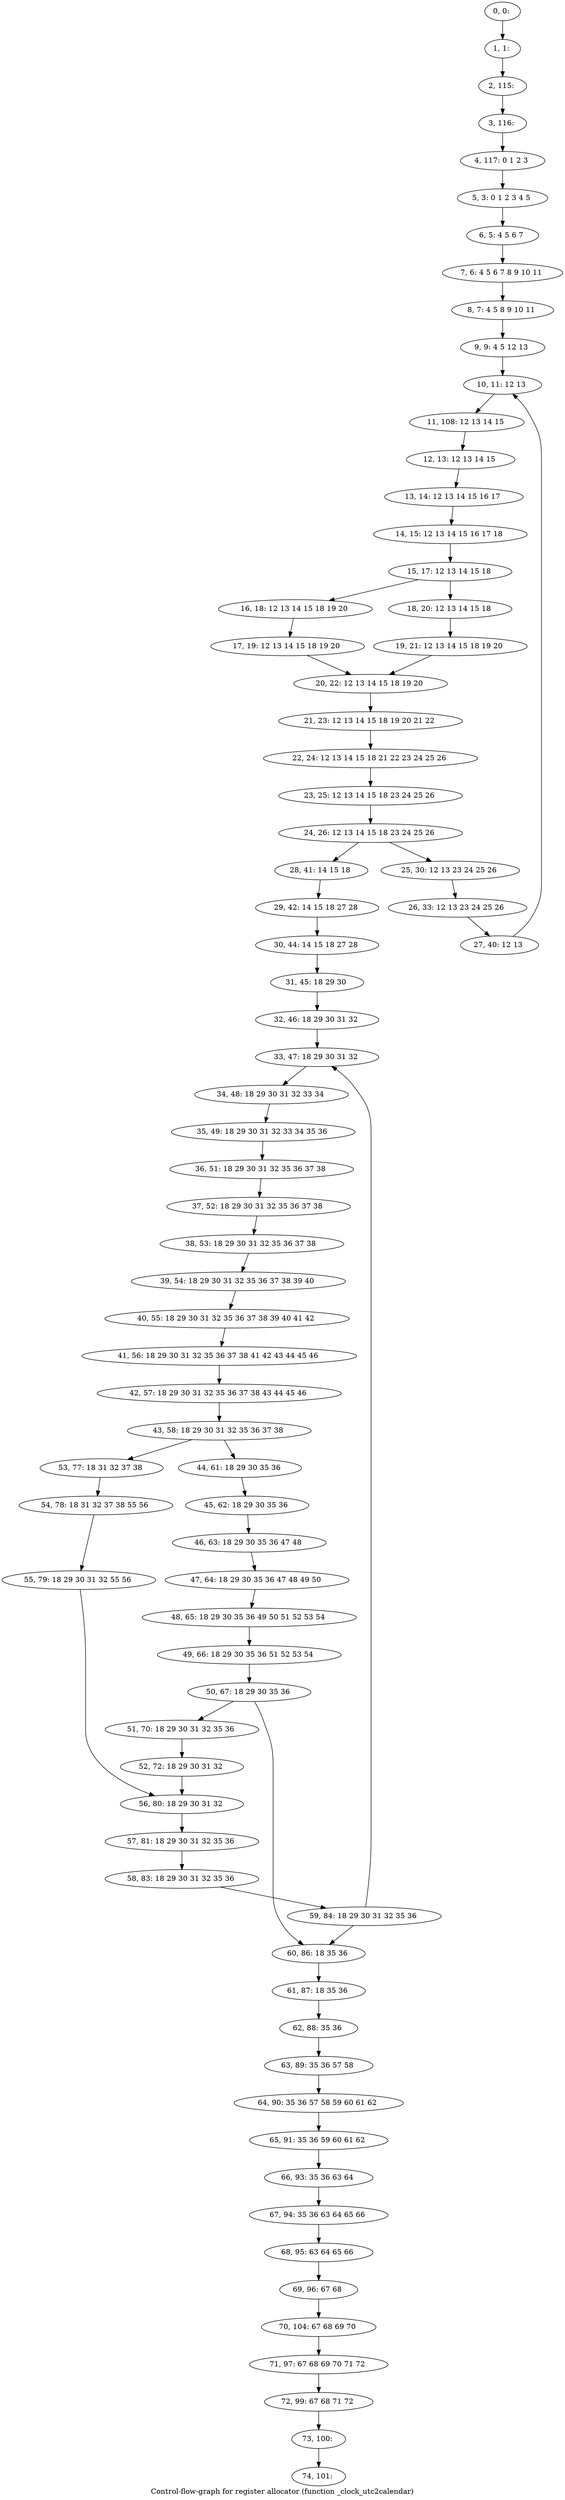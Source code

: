 digraph G {
graph [label="Control-flow-graph for register allocator (function _clock_utc2calendar)"]
0[label="0, 0: "];
1[label="1, 1: "];
2[label="2, 115: "];
3[label="3, 116: "];
4[label="4, 117: 0 1 2 3 "];
5[label="5, 3: 0 1 2 3 4 5 "];
6[label="6, 5: 4 5 6 7 "];
7[label="7, 6: 4 5 6 7 8 9 10 11 "];
8[label="8, 7: 4 5 8 9 10 11 "];
9[label="9, 9: 4 5 12 13 "];
10[label="10, 11: 12 13 "];
11[label="11, 108: 12 13 14 15 "];
12[label="12, 13: 12 13 14 15 "];
13[label="13, 14: 12 13 14 15 16 17 "];
14[label="14, 15: 12 13 14 15 16 17 18 "];
15[label="15, 17: 12 13 14 15 18 "];
16[label="16, 18: 12 13 14 15 18 19 20 "];
17[label="17, 19: 12 13 14 15 18 19 20 "];
18[label="18, 20: 12 13 14 15 18 "];
19[label="19, 21: 12 13 14 15 18 19 20 "];
20[label="20, 22: 12 13 14 15 18 19 20 "];
21[label="21, 23: 12 13 14 15 18 19 20 21 22 "];
22[label="22, 24: 12 13 14 15 18 21 22 23 24 25 26 "];
23[label="23, 25: 12 13 14 15 18 23 24 25 26 "];
24[label="24, 26: 12 13 14 15 18 23 24 25 26 "];
25[label="25, 30: 12 13 23 24 25 26 "];
26[label="26, 33: 12 13 23 24 25 26 "];
27[label="27, 40: 12 13 "];
28[label="28, 41: 14 15 18 "];
29[label="29, 42: 14 15 18 27 28 "];
30[label="30, 44: 14 15 18 27 28 "];
31[label="31, 45: 18 29 30 "];
32[label="32, 46: 18 29 30 31 32 "];
33[label="33, 47: 18 29 30 31 32 "];
34[label="34, 48: 18 29 30 31 32 33 34 "];
35[label="35, 49: 18 29 30 31 32 33 34 35 36 "];
36[label="36, 51: 18 29 30 31 32 35 36 37 38 "];
37[label="37, 52: 18 29 30 31 32 35 36 37 38 "];
38[label="38, 53: 18 29 30 31 32 35 36 37 38 "];
39[label="39, 54: 18 29 30 31 32 35 36 37 38 39 40 "];
40[label="40, 55: 18 29 30 31 32 35 36 37 38 39 40 41 42 "];
41[label="41, 56: 18 29 30 31 32 35 36 37 38 41 42 43 44 45 46 "];
42[label="42, 57: 18 29 30 31 32 35 36 37 38 43 44 45 46 "];
43[label="43, 58: 18 29 30 31 32 35 36 37 38 "];
44[label="44, 61: 18 29 30 35 36 "];
45[label="45, 62: 18 29 30 35 36 "];
46[label="46, 63: 18 29 30 35 36 47 48 "];
47[label="47, 64: 18 29 30 35 36 47 48 49 50 "];
48[label="48, 65: 18 29 30 35 36 49 50 51 52 53 54 "];
49[label="49, 66: 18 29 30 35 36 51 52 53 54 "];
50[label="50, 67: 18 29 30 35 36 "];
51[label="51, 70: 18 29 30 31 32 35 36 "];
52[label="52, 72: 18 29 30 31 32 "];
53[label="53, 77: 18 31 32 37 38 "];
54[label="54, 78: 18 31 32 37 38 55 56 "];
55[label="55, 79: 18 29 30 31 32 55 56 "];
56[label="56, 80: 18 29 30 31 32 "];
57[label="57, 81: 18 29 30 31 32 35 36 "];
58[label="58, 83: 18 29 30 31 32 35 36 "];
59[label="59, 84: 18 29 30 31 32 35 36 "];
60[label="60, 86: 18 35 36 "];
61[label="61, 87: 18 35 36 "];
62[label="62, 88: 35 36 "];
63[label="63, 89: 35 36 57 58 "];
64[label="64, 90: 35 36 57 58 59 60 61 62 "];
65[label="65, 91: 35 36 59 60 61 62 "];
66[label="66, 93: 35 36 63 64 "];
67[label="67, 94: 35 36 63 64 65 66 "];
68[label="68, 95: 63 64 65 66 "];
69[label="69, 96: 67 68 "];
70[label="70, 104: 67 68 69 70 "];
71[label="71, 97: 67 68 69 70 71 72 "];
72[label="72, 99: 67 68 71 72 "];
73[label="73, 100: "];
74[label="74, 101: "];
0->1 ;
1->2 ;
2->3 ;
3->4 ;
4->5 ;
5->6 ;
6->7 ;
7->8 ;
8->9 ;
9->10 ;
10->11 ;
11->12 ;
12->13 ;
13->14 ;
14->15 ;
15->16 ;
15->18 ;
16->17 ;
17->20 ;
18->19 ;
19->20 ;
20->21 ;
21->22 ;
22->23 ;
23->24 ;
24->25 ;
24->28 ;
25->26 ;
26->27 ;
27->10 ;
28->29 ;
29->30 ;
30->31 ;
31->32 ;
32->33 ;
33->34 ;
34->35 ;
35->36 ;
36->37 ;
37->38 ;
38->39 ;
39->40 ;
40->41 ;
41->42 ;
42->43 ;
43->44 ;
43->53 ;
44->45 ;
45->46 ;
46->47 ;
47->48 ;
48->49 ;
49->50 ;
50->51 ;
50->60 ;
51->52 ;
52->56 ;
53->54 ;
54->55 ;
55->56 ;
56->57 ;
57->58 ;
58->59 ;
59->60 ;
59->33 ;
60->61 ;
61->62 ;
62->63 ;
63->64 ;
64->65 ;
65->66 ;
66->67 ;
67->68 ;
68->69 ;
69->70 ;
70->71 ;
71->72 ;
72->73 ;
73->74 ;
}
